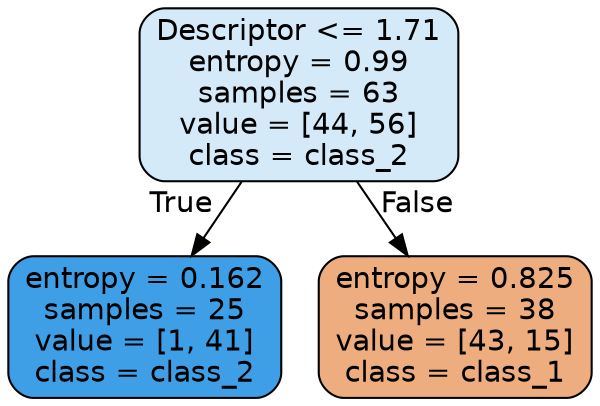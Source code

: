 digraph Tree {
node [shape=box, style="filled, rounded", color="black", fontname="helvetica"] ;
edge [fontname="helvetica"] ;
0 [label="Descriptor <= 1.71\nentropy = 0.99\nsamples = 63\nvalue = [44, 56]\nclass = class_2", fillcolor="#d5eaf9"] ;
1 [label="entropy = 0.162\nsamples = 25\nvalue = [1, 41]\nclass = class_2", fillcolor="#3e9fe6"] ;
0 -> 1 [labeldistance=2.5, labelangle=45, headlabel="True"] ;
2 [label="entropy = 0.825\nsamples = 38\nvalue = [43, 15]\nclass = class_1", fillcolor="#eead7e"] ;
0 -> 2 [labeldistance=2.5, labelangle=-45, headlabel="False"] ;
}